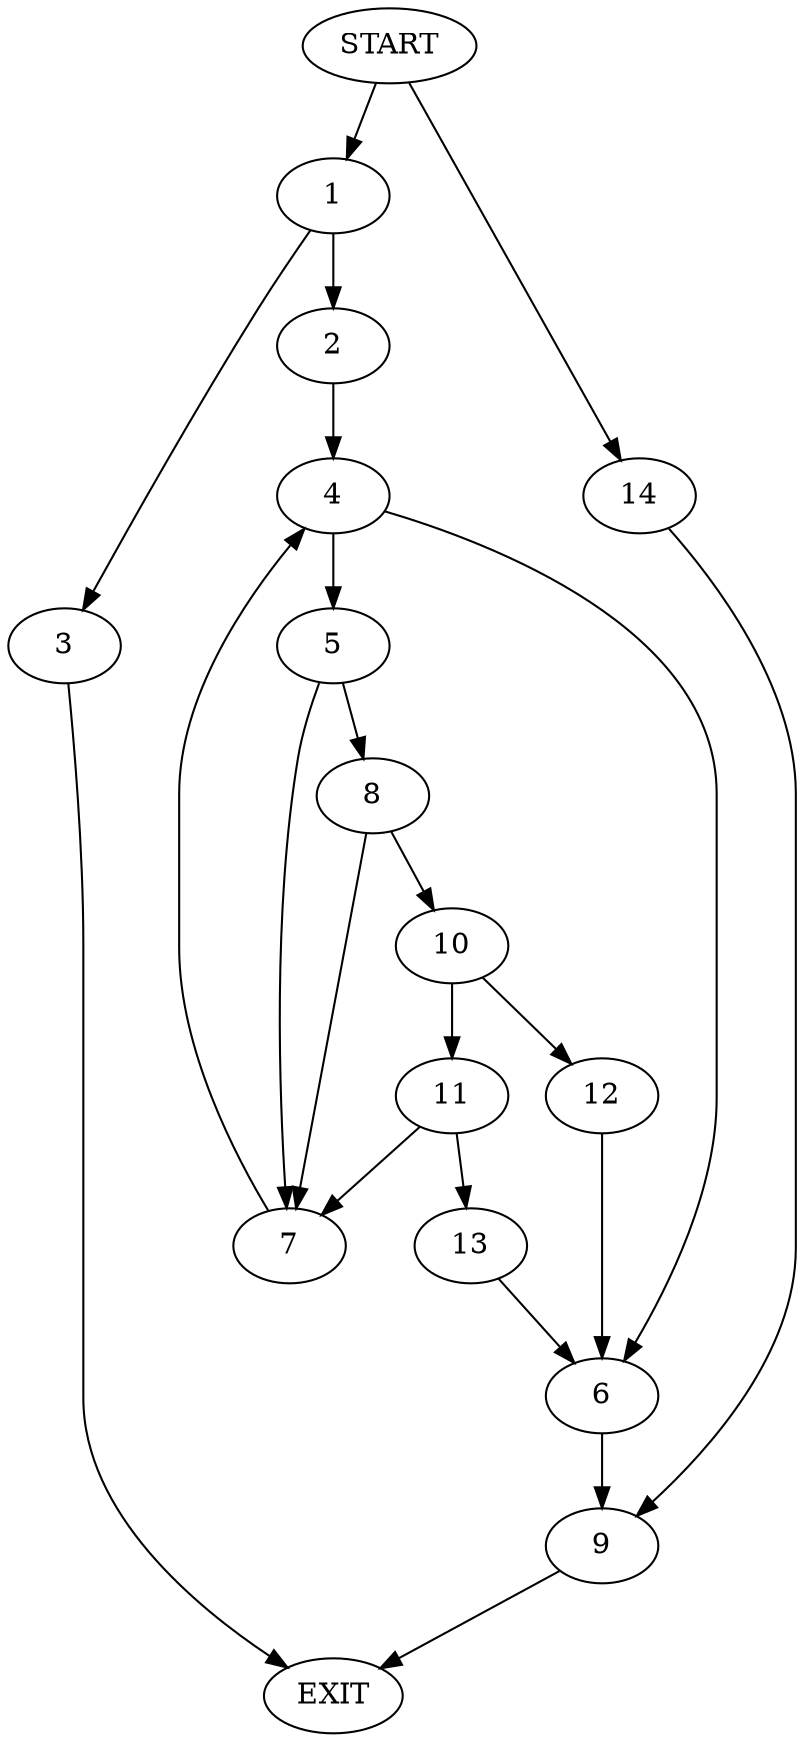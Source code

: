 digraph {
0 [label="START"]
15 [label="EXIT"]
0 -> 1
1 -> 2
1 -> 3
2 -> 4
3 -> 15
4 -> 5
4 -> 6
5 -> 7
5 -> 8
6 -> 9
7 -> 4
8 -> 7
8 -> 10
10 -> 11
10 -> 12
11 -> 7
11 -> 13
12 -> 6
13 -> 6
9 -> 15
0 -> 14
14 -> 9
}
